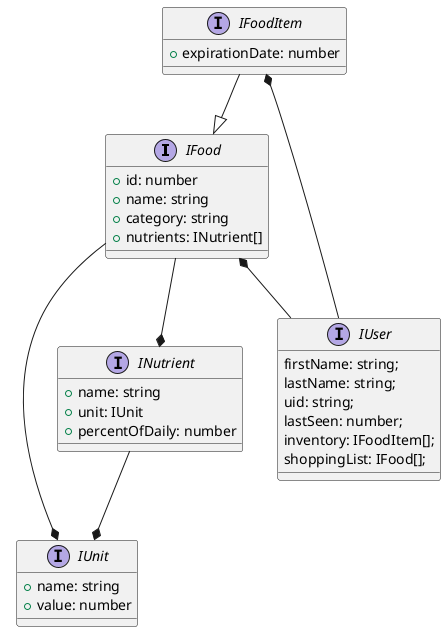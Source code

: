 @startuml FoodDataModel
interface IFood {
    + id: number
    + name: string
    + category: string
    + nutrients: INutrient[]
}

interface IFoodItem {
    + expirationDate: number
}


interface IUnit {
    + name: string
    + value: number
}

interface INutrient {
    + name: string
    + unit: IUnit
    + percentOfDaily: number
}

interface IUser {
    firstName: string;
    lastName: string;
    uid: string;
    lastSeen: number;
    inventory: IFoodItem[];
    shoppingList: IFood[];
}

IFood --* IUnit
INutrient --* IUnit
IFood --* INutrient

IFoodItem --|> IFood

IFood *-- IUser
IFoodItem *-- IUser

@enduml
